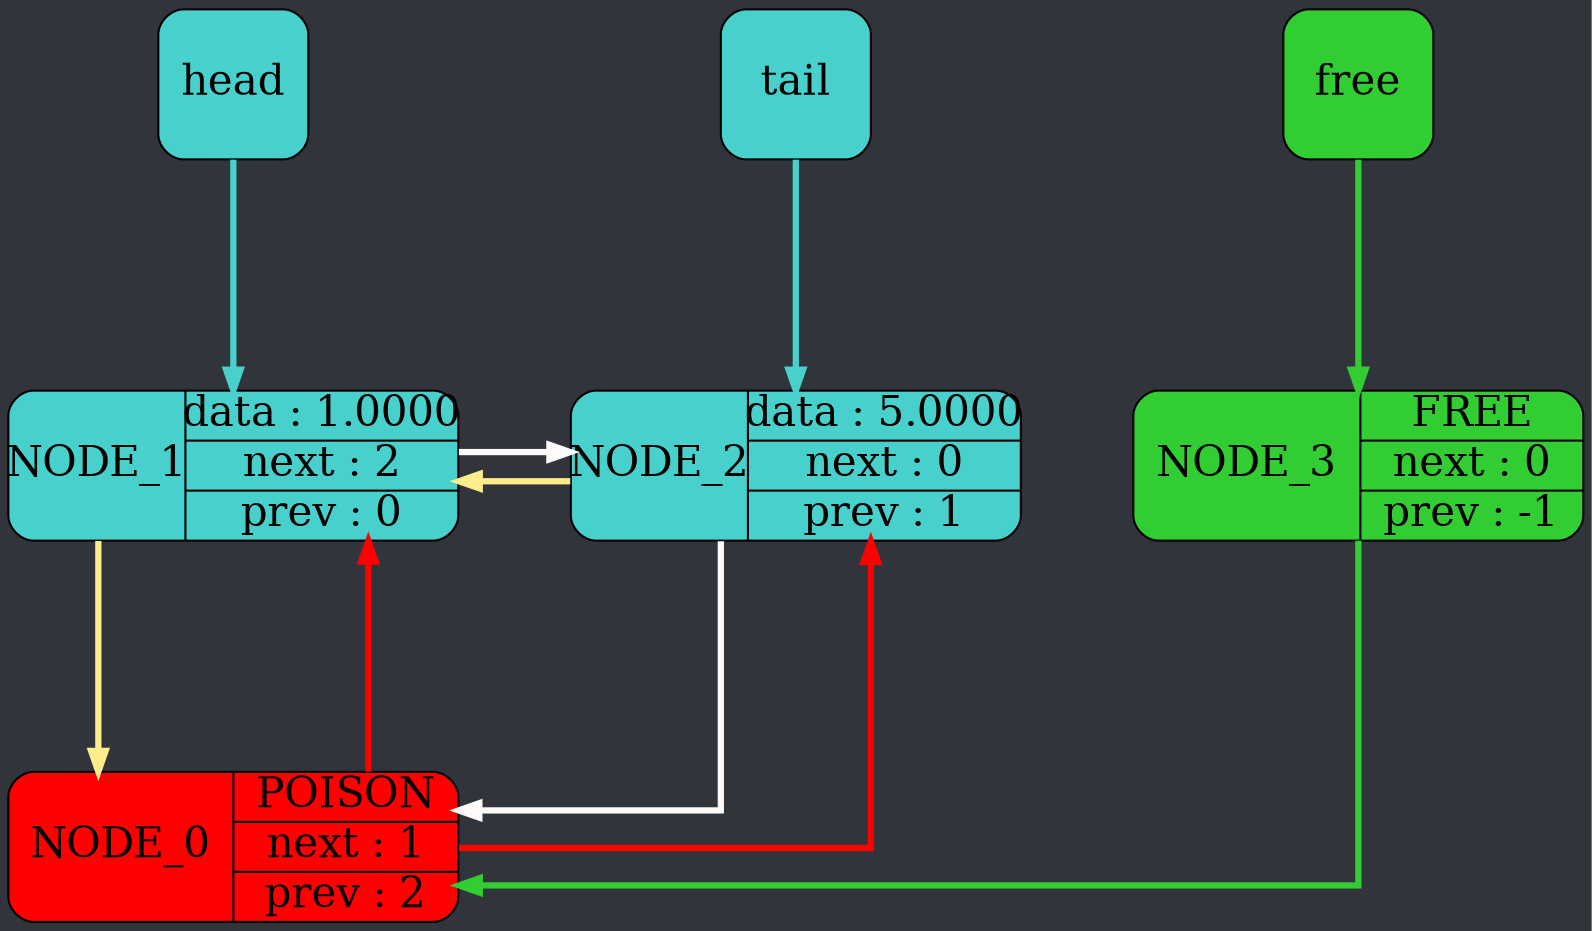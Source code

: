 digraph G{rankdir = HR;
graph [dpi = 150];
ranksep = 0.5;
splines = ortho;
edge[minlen = 3, penwidth = 3];
graph [bgcolor="#31353b"]node[color="black",fontsize=14];
edge[color="darkgreen",fontcolor="blue",fontsize=12];
node[shape = record, style = rounded, fixedsize = true, height = 1, width = 3, fontsize = 20];
{rank = min;
head[label = "head", shape = Mrecord, style = filled, fillcolor="mediumturquoise",width = 1];
}
{rank = min;
tail[label = "tail", shape = Mrecord, style = filled, fillcolor="mediumturquoise", width = 1];
}
{rank = min;
free[label = "free", shape = Mrecord, style = filled, fillcolor="limegreen", width = 1];
}
head -> node1 [color = "mediumturquoise"];
tail -> node2 [color = "mediumturquoise"];
free -> node3 [color = "limegreen"];
{rank = max;node0[shape = Mrecord, style = filled, fillcolor="#FF0000", label = "NODE_0|{<data> POISON| <next> next : 1 | <prev> prev : 2}"];
}
{rank = same;node1[shape = Mrecord, style = filled, fillcolor="mediumturquoise", label = "NODE_1| {<data> data : 1.0000| <next> next : 2 | <prev> prev : 0}"];
node2[shape = Mrecord, style = filled, fillcolor="mediumturquoise", label = "NODE_2| {<data> data : 5.0000| <next> next : 0 | <prev> prev : 1}"];
node3[shape = Mrecord, style = filled, fillcolor="limegreen", label = "NODE_3| {<data> FREE| <next> next : 0 | <prev> prev : -1}"];
}
node0 ->node1 ->node2 ->node3[weight = 10000; style = invis];
node1 -> node2 [color = "snow1"];
node1 -> node0 [color = "lightgoldenrod1"];
node1 -> node0 [style = invis; weight = 1000000];
node2 -> node0 [color = "snow1"];
node2 -> node1 [color = "lightgoldenrod1"];
node2 -> node1 [style = invis; weight = 1000000];
node0 -> node2 [color = "red"];
node0 -> node1 [color = "red"];
node3 -> node0 [color = "limegreen"];
}